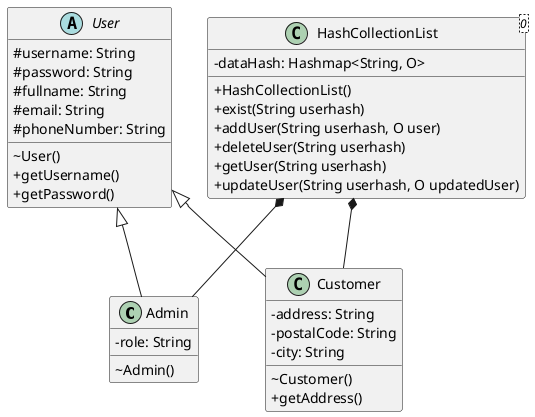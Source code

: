 
@startuml
skinparam classAttributeIconSize 0
class Admin{
    -role: String
    ~Admin()
}

class Customer{
    -address: String
    -postalCode: String
    -city: String
    ~Customer()
    +getAddress()
}

abstract User {
    #username: String
    #password: String
    #fullname: String
    #email: String
    #phoneNumber: String
    ~User()
    +getUsername()
    +getPassword()
}




class HashCollectionList<0> {
    -dataHash: Hashmap<String, O>
    +HashCollectionList()
    +exist(String userhash)
    +addUser(String userhash, O user)
    +deleteUser(String userhash)
    +getUser(String userhash)
    +updateUser(String userhash, O updatedUser)

}

User <|-- Admin
User <|-- Customer
HashCollectionList *-- Admin
HashCollectionList *-- Customer
@enduml